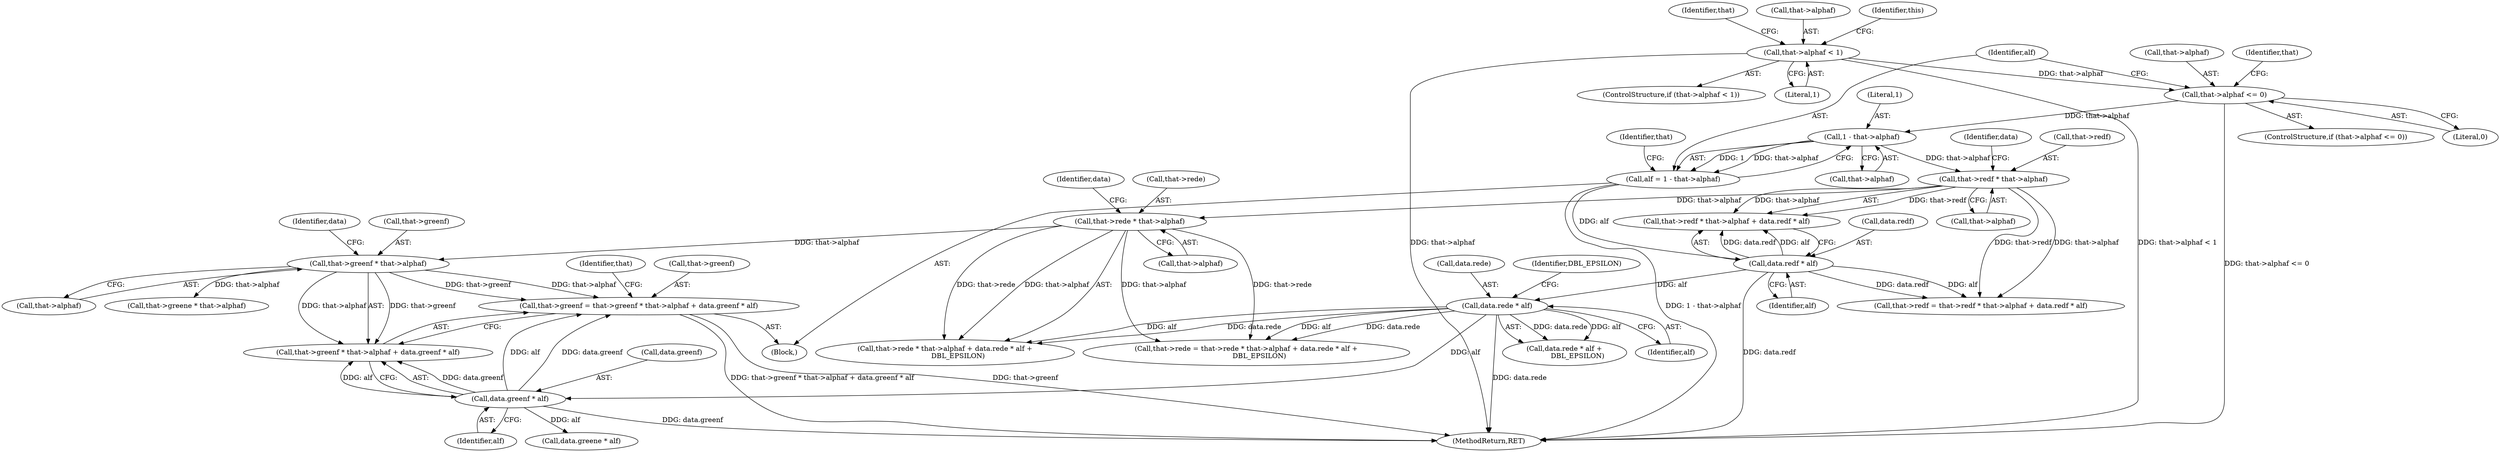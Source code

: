 digraph "0_Android_9d4853418ab2f754c2b63e091c29c5529b8b86ca_58@integer" {
"1000251" [label="(Call,that->greenf = that->greenf * that->alphaf + data.greenf * alf)"];
"1000256" [label="(Call,that->greenf * that->alphaf)"];
"1000237" [label="(Call,that->rede * that->alphaf)"];
"1000220" [label="(Call,that->redf * that->alphaf)"];
"1000210" [label="(Call,1 - that->alphaf)"];
"1000136" [label="(Call,that->alphaf <= 0)"];
"1000129" [label="(Call,that->alphaf < 1)"];
"1000263" [label="(Call,data.greenf * alf)"];
"1000245" [label="(Call,data.rede * alf)"];
"1000227" [label="(Call,data.redf * alf)"];
"1000208" [label="(Call,alf = 1 - that->alphaf)"];
"1000238" [label="(Call,that->rede)"];
"1000227" [label="(Call,data.redf * alf)"];
"1000138" [label="(Identifier,that)"];
"1000257" [label="(Call,that->greenf)"];
"1000210" [label="(Call,1 - that->alphaf)"];
"1000217" [label="(Identifier,that)"];
"1000229" [label="(Identifier,data)"];
"1000273" [label="(Call,that->greene * that->alphaf)"];
"1000270" [label="(Identifier,that)"];
"1000137" [label="(Call,that->alphaf)"];
"1000244" [label="(Call,data.rede * alf +\n            DBL_EPSILON)"];
"1000251" [label="(Call,that->greenf = that->greenf * that->alphaf + data.greenf * alf)"];
"1000219" [label="(Call,that->redf * that->alphaf + data.redf * alf)"];
"1000255" [label="(Call,that->greenf * that->alphaf + data.greenf * alf)"];
"1000245" [label="(Call,data.rede * alf)"];
"1000236" [label="(Call,that->rede * that->alphaf + data.rede * alf +\n            DBL_EPSILON)"];
"1000136" [label="(Call,that->alphaf <= 0)"];
"1000144" [label="(Identifier,that)"];
"1000228" [label="(Call,data.redf)"];
"1000220" [label="(Call,that->redf * that->alphaf)"];
"1000224" [label="(Call,that->alphaf)"];
"1000267" [label="(Identifier,alf)"];
"1000250" [label="(Identifier,DBL_EPSILON)"];
"1000265" [label="(Identifier,data)"];
"1000246" [label="(Call,data.rede)"];
"1000209" [label="(Identifier,alf)"];
"1000212" [label="(Call,that->alphaf)"];
"1000241" [label="(Call,that->alphaf)"];
"1000221" [label="(Call,that->redf)"];
"1000129" [label="(Call,that->alphaf < 1)"];
"1000281" [label="(Call,data.greene * alf)"];
"1000363" [label="(MethodReturn,RET)"];
"1000260" [label="(Call,that->alphaf)"];
"1000263" [label="(Call,data.greenf * alf)"];
"1000211" [label="(Literal,1)"];
"1000231" [label="(Identifier,alf)"];
"1000256" [label="(Call,that->greenf * that->alphaf)"];
"1000252" [label="(Call,that->greenf)"];
"1000264" [label="(Call,data.greenf)"];
"1000130" [label="(Call,that->alphaf)"];
"1000140" [label="(Literal,0)"];
"1000237" [label="(Call,that->rede * that->alphaf)"];
"1000206" [label="(Block,)"];
"1000208" [label="(Call,alf = 1 - that->alphaf)"];
"1000133" [label="(Literal,1)"];
"1000215" [label="(Call,that->redf = that->redf * that->alphaf + data.redf * alf)"];
"1000128" [label="(ControlStructure,if (that->alphaf < 1))"];
"1000358" [label="(Identifier,this)"];
"1000247" [label="(Identifier,data)"];
"1000249" [label="(Identifier,alf)"];
"1000135" [label="(ControlStructure,if (that->alphaf <= 0))"];
"1000232" [label="(Call,that->rede = that->rede * that->alphaf + data.rede * alf +\n            DBL_EPSILON)"];
"1000251" -> "1000206"  [label="AST: "];
"1000251" -> "1000255"  [label="CFG: "];
"1000252" -> "1000251"  [label="AST: "];
"1000255" -> "1000251"  [label="AST: "];
"1000270" -> "1000251"  [label="CFG: "];
"1000251" -> "1000363"  [label="DDG: that->greenf * that->alphaf + data.greenf * alf"];
"1000251" -> "1000363"  [label="DDG: that->greenf"];
"1000256" -> "1000251"  [label="DDG: that->greenf"];
"1000256" -> "1000251"  [label="DDG: that->alphaf"];
"1000263" -> "1000251"  [label="DDG: data.greenf"];
"1000263" -> "1000251"  [label="DDG: alf"];
"1000256" -> "1000255"  [label="AST: "];
"1000256" -> "1000260"  [label="CFG: "];
"1000257" -> "1000256"  [label="AST: "];
"1000260" -> "1000256"  [label="AST: "];
"1000265" -> "1000256"  [label="CFG: "];
"1000256" -> "1000255"  [label="DDG: that->greenf"];
"1000256" -> "1000255"  [label="DDG: that->alphaf"];
"1000237" -> "1000256"  [label="DDG: that->alphaf"];
"1000256" -> "1000273"  [label="DDG: that->alphaf"];
"1000237" -> "1000236"  [label="AST: "];
"1000237" -> "1000241"  [label="CFG: "];
"1000238" -> "1000237"  [label="AST: "];
"1000241" -> "1000237"  [label="AST: "];
"1000247" -> "1000237"  [label="CFG: "];
"1000237" -> "1000232"  [label="DDG: that->rede"];
"1000237" -> "1000232"  [label="DDG: that->alphaf"];
"1000237" -> "1000236"  [label="DDG: that->rede"];
"1000237" -> "1000236"  [label="DDG: that->alphaf"];
"1000220" -> "1000237"  [label="DDG: that->alphaf"];
"1000220" -> "1000219"  [label="AST: "];
"1000220" -> "1000224"  [label="CFG: "];
"1000221" -> "1000220"  [label="AST: "];
"1000224" -> "1000220"  [label="AST: "];
"1000229" -> "1000220"  [label="CFG: "];
"1000220" -> "1000215"  [label="DDG: that->redf"];
"1000220" -> "1000215"  [label="DDG: that->alphaf"];
"1000220" -> "1000219"  [label="DDG: that->redf"];
"1000220" -> "1000219"  [label="DDG: that->alphaf"];
"1000210" -> "1000220"  [label="DDG: that->alphaf"];
"1000210" -> "1000208"  [label="AST: "];
"1000210" -> "1000212"  [label="CFG: "];
"1000211" -> "1000210"  [label="AST: "];
"1000212" -> "1000210"  [label="AST: "];
"1000208" -> "1000210"  [label="CFG: "];
"1000210" -> "1000208"  [label="DDG: 1"];
"1000210" -> "1000208"  [label="DDG: that->alphaf"];
"1000136" -> "1000210"  [label="DDG: that->alphaf"];
"1000136" -> "1000135"  [label="AST: "];
"1000136" -> "1000140"  [label="CFG: "];
"1000137" -> "1000136"  [label="AST: "];
"1000140" -> "1000136"  [label="AST: "];
"1000144" -> "1000136"  [label="CFG: "];
"1000209" -> "1000136"  [label="CFG: "];
"1000136" -> "1000363"  [label="DDG: that->alphaf <= 0"];
"1000129" -> "1000136"  [label="DDG: that->alphaf"];
"1000129" -> "1000128"  [label="AST: "];
"1000129" -> "1000133"  [label="CFG: "];
"1000130" -> "1000129"  [label="AST: "];
"1000133" -> "1000129"  [label="AST: "];
"1000138" -> "1000129"  [label="CFG: "];
"1000358" -> "1000129"  [label="CFG: "];
"1000129" -> "1000363"  [label="DDG: that->alphaf"];
"1000129" -> "1000363"  [label="DDG: that->alphaf < 1"];
"1000263" -> "1000255"  [label="AST: "];
"1000263" -> "1000267"  [label="CFG: "];
"1000264" -> "1000263"  [label="AST: "];
"1000267" -> "1000263"  [label="AST: "];
"1000255" -> "1000263"  [label="CFG: "];
"1000263" -> "1000363"  [label="DDG: data.greenf"];
"1000263" -> "1000255"  [label="DDG: data.greenf"];
"1000263" -> "1000255"  [label="DDG: alf"];
"1000245" -> "1000263"  [label="DDG: alf"];
"1000263" -> "1000281"  [label="DDG: alf"];
"1000245" -> "1000244"  [label="AST: "];
"1000245" -> "1000249"  [label="CFG: "];
"1000246" -> "1000245"  [label="AST: "];
"1000249" -> "1000245"  [label="AST: "];
"1000250" -> "1000245"  [label="CFG: "];
"1000245" -> "1000363"  [label="DDG: data.rede"];
"1000245" -> "1000232"  [label="DDG: data.rede"];
"1000245" -> "1000232"  [label="DDG: alf"];
"1000245" -> "1000236"  [label="DDG: data.rede"];
"1000245" -> "1000236"  [label="DDG: alf"];
"1000245" -> "1000244"  [label="DDG: data.rede"];
"1000245" -> "1000244"  [label="DDG: alf"];
"1000227" -> "1000245"  [label="DDG: alf"];
"1000227" -> "1000219"  [label="AST: "];
"1000227" -> "1000231"  [label="CFG: "];
"1000228" -> "1000227"  [label="AST: "];
"1000231" -> "1000227"  [label="AST: "];
"1000219" -> "1000227"  [label="CFG: "];
"1000227" -> "1000363"  [label="DDG: data.redf"];
"1000227" -> "1000215"  [label="DDG: data.redf"];
"1000227" -> "1000215"  [label="DDG: alf"];
"1000227" -> "1000219"  [label="DDG: data.redf"];
"1000227" -> "1000219"  [label="DDG: alf"];
"1000208" -> "1000227"  [label="DDG: alf"];
"1000208" -> "1000206"  [label="AST: "];
"1000209" -> "1000208"  [label="AST: "];
"1000217" -> "1000208"  [label="CFG: "];
"1000208" -> "1000363"  [label="DDG: 1 - that->alphaf"];
}
